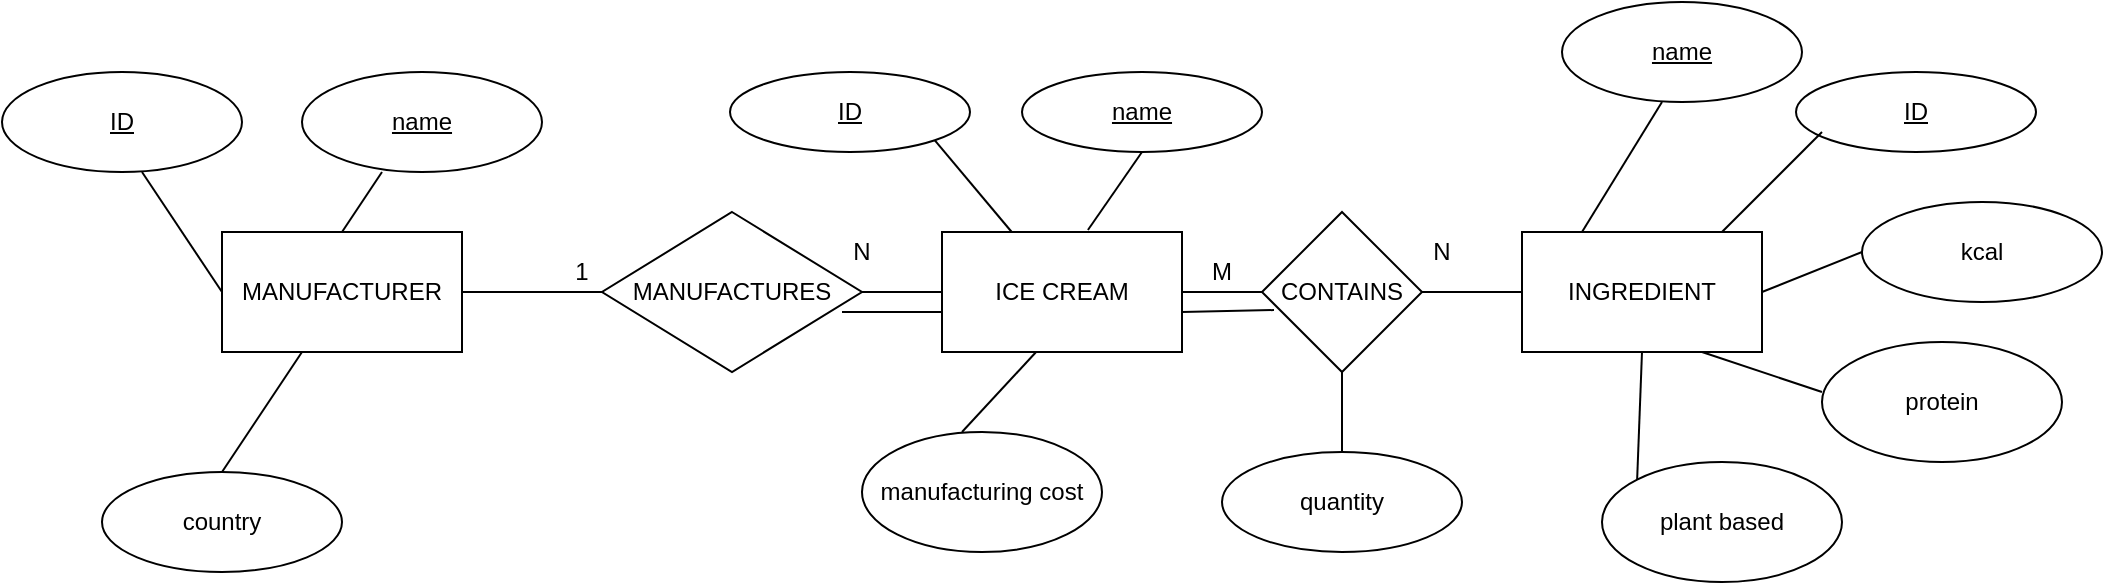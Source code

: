 <mxfile version="15.2.8" type="device"><diagram id="C5RBs43oDa-KdzZeNtuy" name="Page-1"><mxGraphModel dx="1607" dy="1055" grid="1" gridSize="10" guides="1" tooltips="1" connect="1" arrows="1" fold="1" page="1" pageScale="1" pageWidth="827" pageHeight="1169" math="0" shadow="0"><root><mxCell id="WIyWlLk6GJQsqaUBKTNV-0"/><mxCell id="WIyWlLk6GJQsqaUBKTNV-1" parent="WIyWlLk6GJQsqaUBKTNV-0"/><mxCell id="WAskfHZ5_77VwlkdBL_4-0" value="MANUFACTURER" style="rounded=0;whiteSpace=wrap;html=1;" vertex="1" parent="WIyWlLk6GJQsqaUBKTNV-1"><mxGeometry x="40" y="360" width="120" height="60" as="geometry"/></mxCell><mxCell id="WAskfHZ5_77VwlkdBL_4-1" value="&lt;u&gt;ID&lt;/u&gt;" style="ellipse;whiteSpace=wrap;html=1;" vertex="1" parent="WIyWlLk6GJQsqaUBKTNV-1"><mxGeometry x="-70" y="280" width="120" height="50" as="geometry"/></mxCell><mxCell id="WAskfHZ5_77VwlkdBL_4-2" value="&lt;u&gt;name&lt;/u&gt;" style="ellipse;whiteSpace=wrap;html=1;" vertex="1" parent="WIyWlLk6GJQsqaUBKTNV-1"><mxGeometry x="80" y="280" width="120" height="50" as="geometry"/></mxCell><mxCell id="WAskfHZ5_77VwlkdBL_4-3" value="country" style="ellipse;whiteSpace=wrap;html=1;" vertex="1" parent="WIyWlLk6GJQsqaUBKTNV-1"><mxGeometry x="-20" y="480" width="120" height="50" as="geometry"/></mxCell><mxCell id="WAskfHZ5_77VwlkdBL_4-4" value="ICE CREAM" style="rounded=0;whiteSpace=wrap;html=1;" vertex="1" parent="WIyWlLk6GJQsqaUBKTNV-1"><mxGeometry x="400" y="360" width="120" height="60" as="geometry"/></mxCell><mxCell id="WAskfHZ5_77VwlkdBL_4-5" value="&lt;u&gt;ID&lt;/u&gt;" style="ellipse;whiteSpace=wrap;html=1;" vertex="1" parent="WIyWlLk6GJQsqaUBKTNV-1"><mxGeometry x="294" y="280" width="120" height="40" as="geometry"/></mxCell><mxCell id="WAskfHZ5_77VwlkdBL_4-6" value="&lt;u&gt;name&lt;/u&gt;" style="ellipse;whiteSpace=wrap;html=1;" vertex="1" parent="WIyWlLk6GJQsqaUBKTNV-1"><mxGeometry x="440" y="280" width="120" height="40" as="geometry"/></mxCell><mxCell id="WAskfHZ5_77VwlkdBL_4-7" value="manufacturing cost" style="ellipse;whiteSpace=wrap;html=1;" vertex="1" parent="WIyWlLk6GJQsqaUBKTNV-1"><mxGeometry x="360" y="460" width="120" height="60" as="geometry"/></mxCell><mxCell id="WAskfHZ5_77VwlkdBL_4-8" value="MANUFACTURES" style="rhombus;whiteSpace=wrap;html=1;" vertex="1" parent="WIyWlLk6GJQsqaUBKTNV-1"><mxGeometry x="230" y="350" width="130" height="80" as="geometry"/></mxCell><mxCell id="WAskfHZ5_77VwlkdBL_4-9" value="" style="endArrow=none;html=1;exitX=1;exitY=0.5;exitDx=0;exitDy=0;" edge="1" parent="WIyWlLk6GJQsqaUBKTNV-1" source="WAskfHZ5_77VwlkdBL_4-0"><mxGeometry width="50" height="50" relative="1" as="geometry"><mxPoint x="190" y="440" as="sourcePoint"/><mxPoint x="230" y="390" as="targetPoint"/></mxGeometry></mxCell><mxCell id="WAskfHZ5_77VwlkdBL_4-10" value="1" style="text;html=1;strokeColor=none;fillColor=none;align=center;verticalAlign=middle;whiteSpace=wrap;rounded=0;" vertex="1" parent="WIyWlLk6GJQsqaUBKTNV-1"><mxGeometry x="200" y="370" width="40" height="20" as="geometry"/></mxCell><mxCell id="WAskfHZ5_77VwlkdBL_4-11" value="" style="endArrow=none;html=1;exitX=1;exitY=0.5;exitDx=0;exitDy=0;" edge="1" parent="WIyWlLk6GJQsqaUBKTNV-1" source="WAskfHZ5_77VwlkdBL_4-8"><mxGeometry width="50" height="50" relative="1" as="geometry"><mxPoint x="350" y="440" as="sourcePoint"/><mxPoint x="400" y="390" as="targetPoint"/></mxGeometry></mxCell><mxCell id="WAskfHZ5_77VwlkdBL_4-12" value="N" style="text;html=1;strokeColor=none;fillColor=none;align=center;verticalAlign=middle;whiteSpace=wrap;rounded=0;" vertex="1" parent="WIyWlLk6GJQsqaUBKTNV-1"><mxGeometry x="340" y="360" width="40" height="20" as="geometry"/></mxCell><mxCell id="WAskfHZ5_77VwlkdBL_4-15" value="" style="endArrow=none;html=1;" edge="1" parent="WIyWlLk6GJQsqaUBKTNV-1"><mxGeometry width="50" height="50" relative="1" as="geometry"><mxPoint x="350" y="400" as="sourcePoint"/><mxPoint x="400" y="400" as="targetPoint"/></mxGeometry></mxCell><mxCell id="WAskfHZ5_77VwlkdBL_4-16" value="CONTAINS" style="rhombus;whiteSpace=wrap;html=1;" vertex="1" parent="WIyWlLk6GJQsqaUBKTNV-1"><mxGeometry x="560" y="350" width="80" height="80" as="geometry"/></mxCell><mxCell id="WAskfHZ5_77VwlkdBL_4-17" value="quantity" style="ellipse;whiteSpace=wrap;html=1;" vertex="1" parent="WIyWlLk6GJQsqaUBKTNV-1"><mxGeometry x="540" y="470" width="120" height="50" as="geometry"/></mxCell><mxCell id="WAskfHZ5_77VwlkdBL_4-18" value="" style="endArrow=none;html=1;" edge="1" parent="WIyWlLk6GJQsqaUBKTNV-1" source="WAskfHZ5_77VwlkdBL_4-17"><mxGeometry width="50" height="50" relative="1" as="geometry"><mxPoint x="550" y="470" as="sourcePoint"/><mxPoint x="600" y="430" as="targetPoint"/></mxGeometry></mxCell><mxCell id="WAskfHZ5_77VwlkdBL_4-19" value="" style="endArrow=none;html=1;" edge="1" parent="WIyWlLk6GJQsqaUBKTNV-1" source="WAskfHZ5_77VwlkdBL_4-4"><mxGeometry width="50" height="50" relative="1" as="geometry"><mxPoint x="520" y="430" as="sourcePoint"/><mxPoint x="560" y="390" as="targetPoint"/></mxGeometry></mxCell><mxCell id="WAskfHZ5_77VwlkdBL_4-21" value="" style="endArrow=none;html=1;entryX=0.075;entryY=0.613;entryDx=0;entryDy=0;entryPerimeter=0;" edge="1" parent="WIyWlLk6GJQsqaUBKTNV-1" target="WAskfHZ5_77VwlkdBL_4-16"><mxGeometry width="50" height="50" relative="1" as="geometry"><mxPoint x="520" y="400" as="sourcePoint"/><mxPoint x="560" y="400" as="targetPoint"/></mxGeometry></mxCell><mxCell id="WAskfHZ5_77VwlkdBL_4-22" value="INGREDIENT" style="rounded=0;whiteSpace=wrap;html=1;" vertex="1" parent="WIyWlLk6GJQsqaUBKTNV-1"><mxGeometry x="690" y="360" width="120" height="60" as="geometry"/></mxCell><mxCell id="WAskfHZ5_77VwlkdBL_4-23" value="" style="endArrow=none;html=1;" edge="1" parent="WIyWlLk6GJQsqaUBKTNV-1" source="WAskfHZ5_77VwlkdBL_4-16"><mxGeometry width="50" height="50" relative="1" as="geometry"><mxPoint x="640" y="440" as="sourcePoint"/><mxPoint x="690" y="390" as="targetPoint"/></mxGeometry></mxCell><mxCell id="WAskfHZ5_77VwlkdBL_4-24" value="&lt;u&gt;ID&lt;/u&gt;" style="ellipse;whiteSpace=wrap;html=1;" vertex="1" parent="WIyWlLk6GJQsqaUBKTNV-1"><mxGeometry x="827" y="280" width="120" height="40" as="geometry"/></mxCell><mxCell id="WAskfHZ5_77VwlkdBL_4-25" value="&lt;u&gt;name&lt;/u&gt;" style="ellipse;whiteSpace=wrap;html=1;" vertex="1" parent="WIyWlLk6GJQsqaUBKTNV-1"><mxGeometry x="710" y="245" width="120" height="50" as="geometry"/></mxCell><mxCell id="WAskfHZ5_77VwlkdBL_4-26" value="kcal" style="ellipse;whiteSpace=wrap;html=1;" vertex="1" parent="WIyWlLk6GJQsqaUBKTNV-1"><mxGeometry x="860" y="345" width="120" height="50" as="geometry"/></mxCell><mxCell id="WAskfHZ5_77VwlkdBL_4-27" value="protein" style="ellipse;whiteSpace=wrap;html=1;" vertex="1" parent="WIyWlLk6GJQsqaUBKTNV-1"><mxGeometry x="840" y="415" width="120" height="60" as="geometry"/></mxCell><mxCell id="WAskfHZ5_77VwlkdBL_4-28" value="plant based" style="ellipse;whiteSpace=wrap;html=1;" vertex="1" parent="WIyWlLk6GJQsqaUBKTNV-1"><mxGeometry x="730" y="475" width="120" height="60" as="geometry"/></mxCell><mxCell id="WAskfHZ5_77VwlkdBL_4-29" value="M" style="text;html=1;strokeColor=none;fillColor=none;align=center;verticalAlign=middle;whiteSpace=wrap;rounded=0;" vertex="1" parent="WIyWlLk6GJQsqaUBKTNV-1"><mxGeometry x="520" y="370" width="40" height="20" as="geometry"/></mxCell><mxCell id="WAskfHZ5_77VwlkdBL_4-30" value="N" style="text;html=1;strokeColor=none;fillColor=none;align=center;verticalAlign=middle;whiteSpace=wrap;rounded=0;" vertex="1" parent="WIyWlLk6GJQsqaUBKTNV-1"><mxGeometry x="630" y="360" width="40" height="20" as="geometry"/></mxCell><mxCell id="WAskfHZ5_77VwlkdBL_4-31" value="" style="endArrow=none;html=1;exitX=0.5;exitY=0;exitDx=0;exitDy=0;" edge="1" parent="WIyWlLk6GJQsqaUBKTNV-1" source="WAskfHZ5_77VwlkdBL_4-0"><mxGeometry width="50" height="50" relative="1" as="geometry"><mxPoint x="70" y="380" as="sourcePoint"/><mxPoint x="120" y="330" as="targetPoint"/></mxGeometry></mxCell><mxCell id="WAskfHZ5_77VwlkdBL_4-32" value="" style="endArrow=none;html=1;exitX=0;exitY=0.5;exitDx=0;exitDy=0;" edge="1" parent="WIyWlLk6GJQsqaUBKTNV-1" source="WAskfHZ5_77VwlkdBL_4-0"><mxGeometry width="50" height="50" relative="1" as="geometry"><mxPoint x="-50" y="380" as="sourcePoint"/><mxPoint y="330" as="targetPoint"/></mxGeometry></mxCell><mxCell id="WAskfHZ5_77VwlkdBL_4-33" value="" style="endArrow=none;html=1;exitX=0.5;exitY=0;exitDx=0;exitDy=0;" edge="1" parent="WIyWlLk6GJQsqaUBKTNV-1" source="WAskfHZ5_77VwlkdBL_4-3"><mxGeometry width="50" height="50" relative="1" as="geometry"><mxPoint x="30" y="470" as="sourcePoint"/><mxPoint x="80" y="420" as="targetPoint"/></mxGeometry></mxCell><mxCell id="WAskfHZ5_77VwlkdBL_4-34" value="" style="endArrow=none;html=1;exitX=0.608;exitY=-0.017;exitDx=0;exitDy=0;exitPerimeter=0;" edge="1" parent="WIyWlLk6GJQsqaUBKTNV-1" source="WAskfHZ5_77VwlkdBL_4-4"><mxGeometry width="50" height="50" relative="1" as="geometry"><mxPoint x="450" y="370" as="sourcePoint"/><mxPoint x="500" y="320" as="targetPoint"/></mxGeometry></mxCell><mxCell id="WAskfHZ5_77VwlkdBL_4-35" value="" style="endArrow=none;html=1;entryX=1;entryY=1;entryDx=0;entryDy=0;" edge="1" parent="WIyWlLk6GJQsqaUBKTNV-1" source="WAskfHZ5_77VwlkdBL_4-4" target="WAskfHZ5_77VwlkdBL_4-5"><mxGeometry width="50" height="50" relative="1" as="geometry"><mxPoint x="340" y="360" as="sourcePoint"/><mxPoint x="390" y="310" as="targetPoint"/></mxGeometry></mxCell><mxCell id="WAskfHZ5_77VwlkdBL_4-36" value="" style="endArrow=none;html=1;entryX=0.392;entryY=1;entryDx=0;entryDy=0;entryPerimeter=0;" edge="1" parent="WIyWlLk6GJQsqaUBKTNV-1" target="WAskfHZ5_77VwlkdBL_4-4"><mxGeometry width="50" height="50" relative="1" as="geometry"><mxPoint x="410" y="460" as="sourcePoint"/><mxPoint x="440" y="430" as="targetPoint"/></mxGeometry></mxCell><mxCell id="WAskfHZ5_77VwlkdBL_4-37" value="" style="endArrow=none;html=1;exitX=0.25;exitY=0;exitDx=0;exitDy=0;" edge="1" parent="WIyWlLk6GJQsqaUBKTNV-1" source="WAskfHZ5_77VwlkdBL_4-22"><mxGeometry width="50" height="50" relative="1" as="geometry"><mxPoint x="710" y="345" as="sourcePoint"/><mxPoint x="760" y="295" as="targetPoint"/></mxGeometry></mxCell><mxCell id="WAskfHZ5_77VwlkdBL_4-38" value="" style="endArrow=none;html=1;" edge="1" parent="WIyWlLk6GJQsqaUBKTNV-1"><mxGeometry width="50" height="50" relative="1" as="geometry"><mxPoint x="790" y="360" as="sourcePoint"/><mxPoint x="840" y="310" as="targetPoint"/></mxGeometry></mxCell><mxCell id="WAskfHZ5_77VwlkdBL_4-39" value="" style="endArrow=none;html=1;exitX=1;exitY=0.5;exitDx=0;exitDy=0;" edge="1" parent="WIyWlLk6GJQsqaUBKTNV-1" source="WAskfHZ5_77VwlkdBL_4-22"><mxGeometry width="50" height="50" relative="1" as="geometry"><mxPoint x="810" y="420" as="sourcePoint"/><mxPoint x="860" y="370" as="targetPoint"/></mxGeometry></mxCell><mxCell id="WAskfHZ5_77VwlkdBL_4-41" value="" style="endArrow=none;html=1;exitX=0.75;exitY=1;exitDx=0;exitDy=0;" edge="1" parent="WIyWlLk6GJQsqaUBKTNV-1" source="WAskfHZ5_77VwlkdBL_4-22"><mxGeometry width="50" height="50" relative="1" as="geometry"><mxPoint x="790" y="490" as="sourcePoint"/><mxPoint x="840" y="440" as="targetPoint"/></mxGeometry></mxCell><mxCell id="WAskfHZ5_77VwlkdBL_4-42" value="" style="endArrow=none;html=1;exitX=0;exitY=0;exitDx=0;exitDy=0;" edge="1" parent="WIyWlLk6GJQsqaUBKTNV-1" source="WAskfHZ5_77VwlkdBL_4-28"><mxGeometry width="50" height="50" relative="1" as="geometry"><mxPoint x="700" y="470" as="sourcePoint"/><mxPoint x="750" y="420" as="targetPoint"/></mxGeometry></mxCell></root></mxGraphModel></diagram></mxfile>